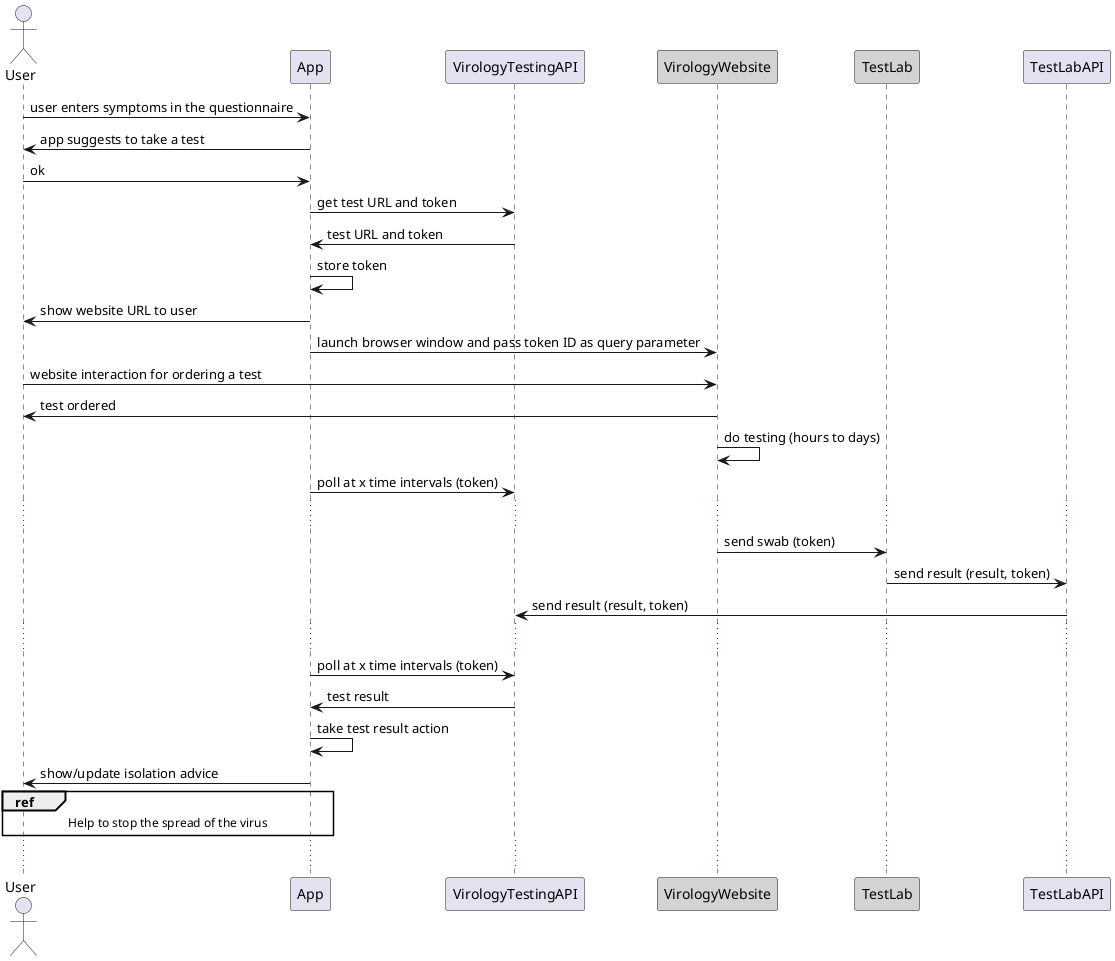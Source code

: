 @startuml system-flow_virology-testing

Actor User


User -> App : user enters symptoms in the questionnaire
App -> User : app suggests to take a test 
User -> App : ok
App -> VirologyTestingAPI: get test URL and token
App <- VirologyTestingAPI: test URL and token
App -> App: store token


App -> User: show website URL to user
Participant VirologyWebsite #LightGrey

App -> VirologyWebsite: launch browser window and pass token ID as query parameter
User -> VirologyWebsite: website interaction for ordering a test
User <- VirologyWebsite: test ordered 
VirologyWebsite -> VirologyWebsite: do testing (hours to days)
App -> VirologyTestingAPI: poll at x time intervals (token)
...
Participant TestLab #LightGrey
VirologyWebsite -> TestLab: send swab (token)
TestLab -> TestLabAPI: send result (result, token)

TestLabAPI->VirologyTestingAPI: send result (result, token)
...
App -> VirologyTestingAPI: poll at x time intervals (token)
App <- VirologyTestingAPI: test result 

App->App: take test result action
User<-App: show/update isolation advice
ref over User, App : Help to stop the spread of the virus
...

@enduml
